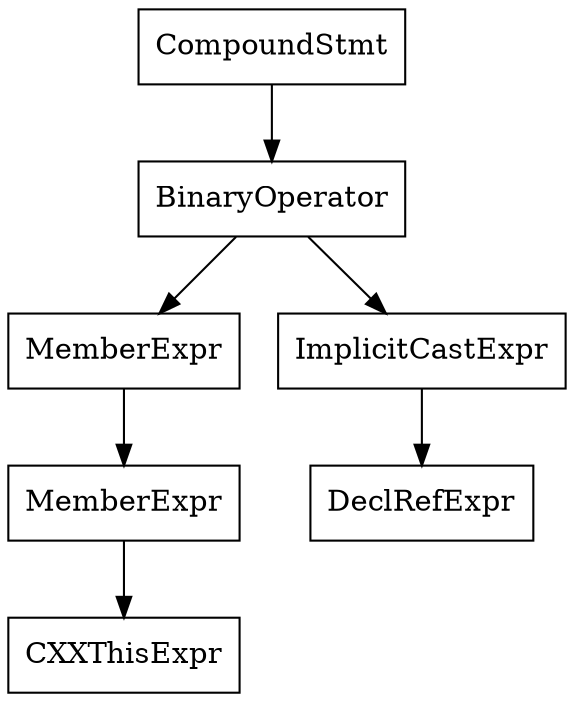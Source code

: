 digraph unnamed {

	Node0x55e7aac2ece8 [shape=record,label="{CompoundStmt}"];
	Node0x55e7aac2ece8 -> Node0x55e7aac2ecc8;
	Node0x55e7aac2ecc8 [shape=record,label="{BinaryOperator}"];
	Node0x55e7aac2ecc8 -> Node0x55e7aac2ec60;
	Node0x55e7aac2ecc8 -> Node0x55e7aac2ecb0;
	Node0x55e7aac2ec60 [shape=record,label="{MemberExpr}"];
	Node0x55e7aac2ec60 -> Node0x55e7aac2ec30;
	Node0x55e7aac2ec30 [shape=record,label="{MemberExpr}"];
	Node0x55e7aac2ec30 -> Node0x55e7aac2ec20;
	Node0x55e7aac2ec20 [shape=record,label="{CXXThisExpr}"];
	Node0x55e7aac2ecb0 [shape=record,label="{ImplicitCastExpr}"];
	Node0x55e7aac2ecb0 -> Node0x55e7aac2ec90;
	Node0x55e7aac2ec90 [shape=record,label="{DeclRefExpr}"];
}

